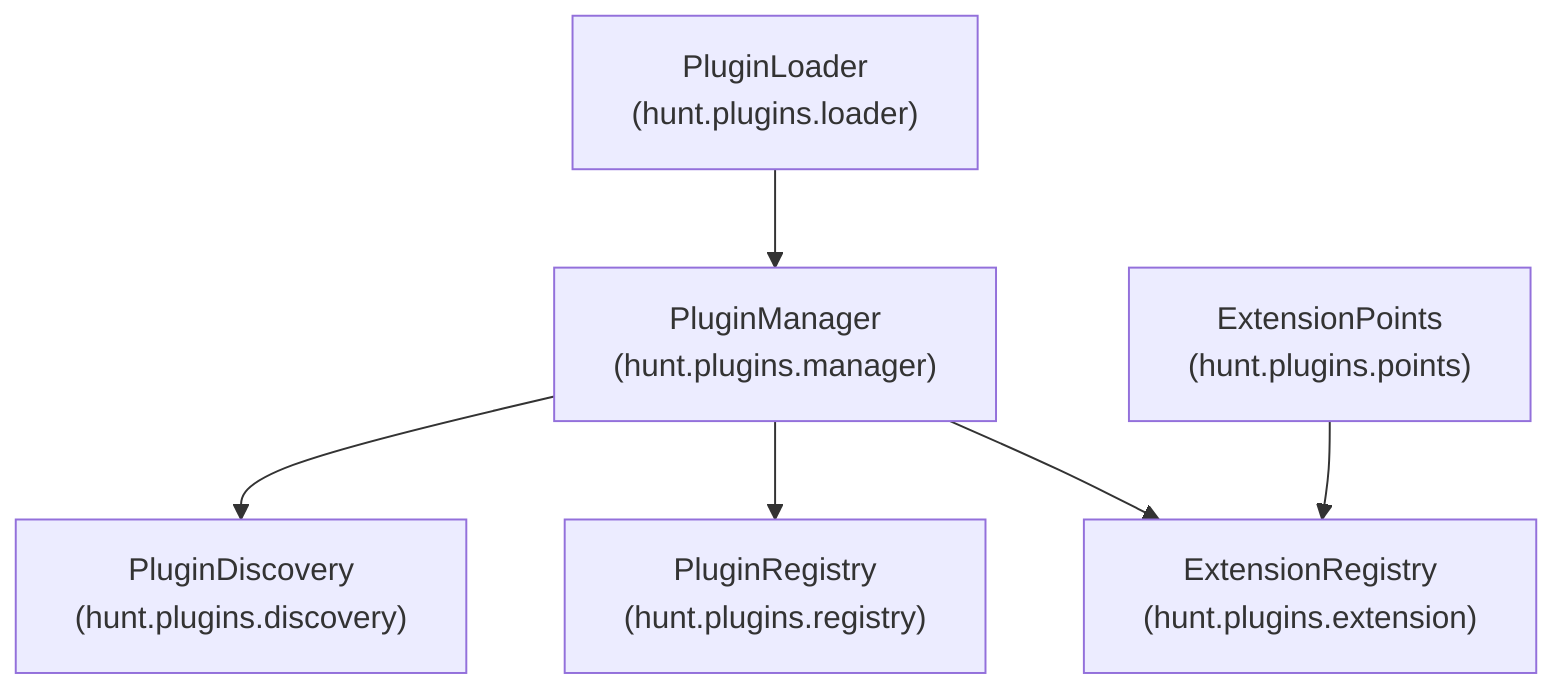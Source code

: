 graph TD
%% Plugin System Components
PluginMgr["PluginManager\n(hunt.plugins.manager)"]
ExtRegistry["ExtensionRegistry\n(hunt.plugins.extension)"]
PluginReg["PluginRegistry\n(hunt.plugins.registry)"]
Discovery["PluginDiscovery\n(hunt.plugins.discovery)"]
Loader["PluginLoader\n(hunt.plugins.loader)"]
Points["ExtensionPoints\n(hunt.plugins.points)"]

%% Plugin Internal Dependencies
PluginMgr --> ExtRegistry
PluginMgr --> PluginReg
PluginMgr --> Discovery
Loader --> PluginMgr
Points --> ExtRegistry

%% Apply Plugin styles
class PluginMgr,ExtRegistry,PluginReg,Discovery,Loader,Points plugin;
